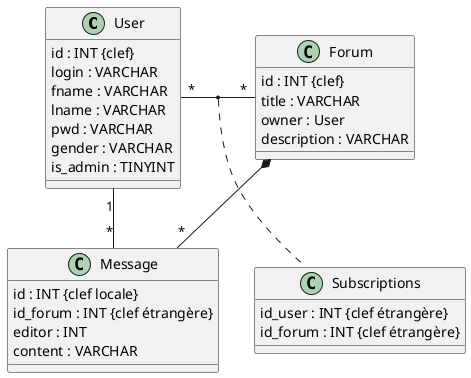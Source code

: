 @startuml Forum
Class User{
    {field} id : INT {clef}
    {field} login : VARCHAR
    {field} fname : VARCHAR
    {field} lname : VARCHAR
    {field} pwd : VARCHAR
    {field} gender : VARCHAR
    {field} is_admin : TINYINT
}

Class Forum{
    {field} id : INT {clef}
    {field} title : VARCHAR
    {field} owner : User
    {field} description : VARCHAR
}

Class Subscriptions{
    {field} id_user : INT {clef étrangère}
    {field} id_forum : INT {clef étrangère}
}

Class Message{
    {field} id : INT {clef locale}
    {field} id_forum : INT {clef étrangère}
    {field} editor : INT
    {field} content : VARCHAR
}

User "1" - "*" Message
User "*" - "*" Forum
(User, Forum) .. Subscriptions

Forum *-- "*" Message

@enduml